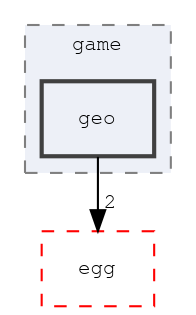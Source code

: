 digraph "source/game/geo"
{
 // LATEX_PDF_SIZE
  edge [fontname="FreeMono",fontsize="10",labelfontname="FreeMono",labelfontsize="10"];
  node [fontname="FreeMono",fontsize="10",shape=record];
  compound=true
  subgraph clusterdir_9ea5017e8fa7189fb9af6fe82af05461 {
    graph [ bgcolor="#edf0f7", pencolor="grey50", style="filled,dashed,", label="game", fontname="FreeMono", fontsize="10", URL="dir_9ea5017e8fa7189fb9af6fe82af05461.html"]
  dir_60279ab551deee43ead5f0018e1e0cee [shape=box, label="geo", style="filled,bold,", fillcolor="#edf0f7", color="grey25", URL="dir_60279ab551deee43ead5f0018e1e0cee.html"];
  }
  dir_dfa3dd376ef284b4fe91688c4c5b67ec [shape=box, label="egg", style="dashed,", fillcolor="#edf0f7", color="red", URL="dir_dfa3dd376ef284b4fe91688c4c5b67ec.html"];
  dir_60279ab551deee43ead5f0018e1e0cee->dir_dfa3dd376ef284b4fe91688c4c5b67ec [headlabel="2", labeldistance=1.5 headhref="dir_000004_000001.html"];
}
